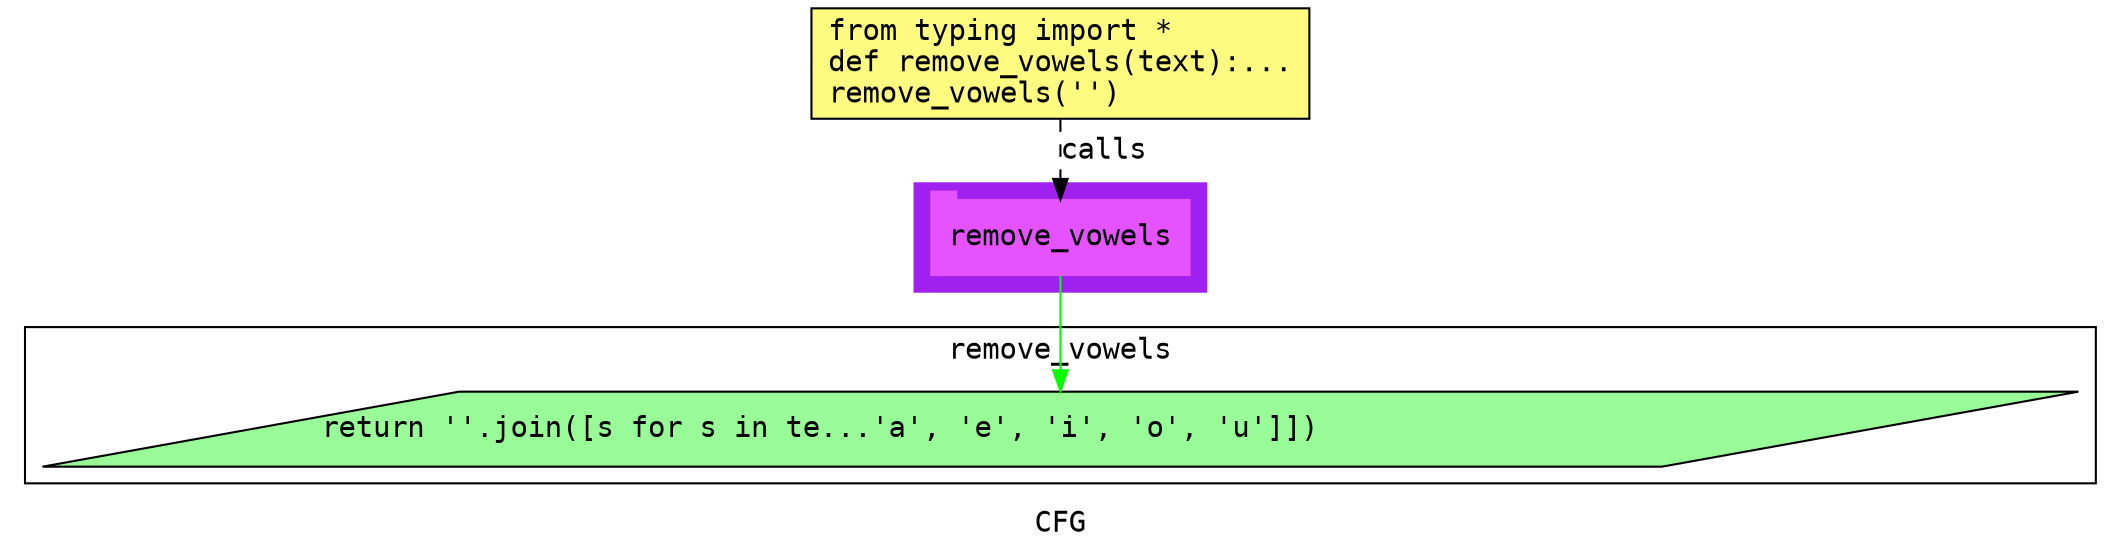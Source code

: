 digraph cluster354CFG {
	graph [bb="0,0,976,259",
		compound=True,
		fontname="DejaVu Sans Mono",
		label=CFG,
		lheight=0.21,
		lp="488,11.5",
		lwidth=0.35,
		pack=False,
		rankdir=TB,
		ranksep=0.02
	];
	node [fontname="DejaVu Sans Mono",
		label="\N"
	];
	edge [fontname="DejaVu Sans Mono"];
	subgraph cluster_1 {
		graph [bb="418,123,558,175",
			color=purple,
			compound=true,
			fontname="DejaVu Sans Mono",
			label="",
			rankdir=TB,
			ranksep=0.02,
			shape=tab,
			style=filled
		];
		node [fontname="DejaVu Sans Mono"];
		edge [fontname="DejaVu Sans Mono"];
		6	[color="#E552FF",
			height=0.5,
			label=remove_vowels,
			linenum="[8]",
			pos="488,149",
			shape=tab,
			style=filled,
			width=1.7222];
	}
	subgraph cluster2remove_vowels {
		graph [bb="8,31,968,106",
			compound=True,
			fontname="DejaVu Sans Mono",
			label=remove_vowels,
			lheight=0.21,
			lp="488,94.5",
			lwidth=1.50,
			pack=False,
			rankdir=TB,
			ranksep=0.02
		];
		node [fontname="DejaVu Sans Mono"];
		edge [fontname="DejaVu Sans Mono"];
		3	[fillcolor="#98fb98",
			height=0.5,
			label="return ''.join([s for s in te...'a', 'e', 'i', 'o', 'u']])\l",
			linenum="[5]",
			pos="488,57",
			shape=parallelogram,
			style="filled,solid",
			width=13.103];
	}
	1	[fillcolor="#FFFB81",
		height=0.73611,
		label="from typing import *\ldef remove_vowels(text):...\lremove_vowels('')\l",
		linenum="[1]",
		pos="488,232.5",
		shape=rectangle,
		style="filled,solid",
		width=3.3194];
	1 -> 6	[label=calls,
		lp="509,190.5",
		pos="e,488,167.13 488,205.71 488,196.66 488,186.47 488,177.3",
		style=dashed];
	6 -> 3	[color=green,
		pos="e,488,75.3 488,130.65 488,117.82 488,100.11 488,85.381"];
}
